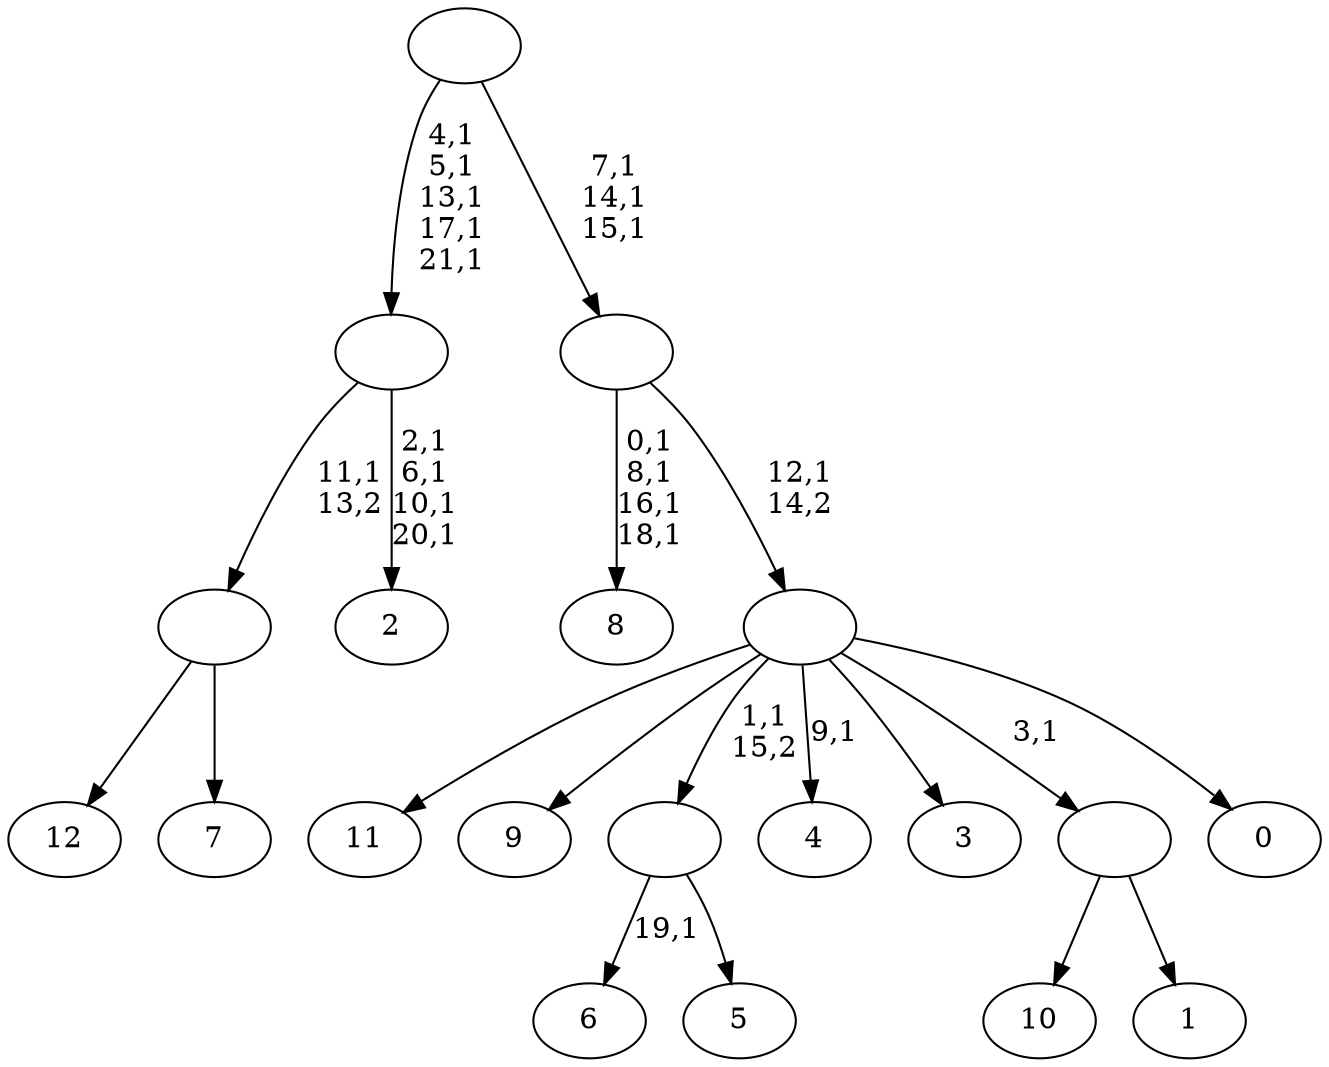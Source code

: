 digraph T {
	35 [label="12"]
	34 [label="11"]
	33 [label="10"]
	32 [label="9"]
	31 [label="8"]
	26 [label="7"]
	25 [label=""]
	24 [label="6"]
	22 [label="5"]
	21 [label=""]
	20 [label="4"]
	18 [label="3"]
	17 [label="2"]
	12 [label=""]
	7 [label="1"]
	6 [label=""]
	5 [label="0"]
	4 [label=""]
	3 [label=""]
	0 [label=""]
	25 -> 35 [label=""]
	25 -> 26 [label=""]
	21 -> 24 [label="19,1"]
	21 -> 22 [label=""]
	12 -> 17 [label="2,1\n6,1\n10,1\n20,1"]
	12 -> 25 [label="11,1\n13,2"]
	6 -> 33 [label=""]
	6 -> 7 [label=""]
	4 -> 20 [label="9,1"]
	4 -> 34 [label=""]
	4 -> 32 [label=""]
	4 -> 21 [label="1,1\n15,2"]
	4 -> 18 [label=""]
	4 -> 6 [label="3,1"]
	4 -> 5 [label=""]
	3 -> 31 [label="0,1\n8,1\n16,1\n18,1"]
	3 -> 4 [label="12,1\n14,2"]
	0 -> 3 [label="7,1\n14,1\n15,1"]
	0 -> 12 [label="4,1\n5,1\n13,1\n17,1\n21,1"]
}
